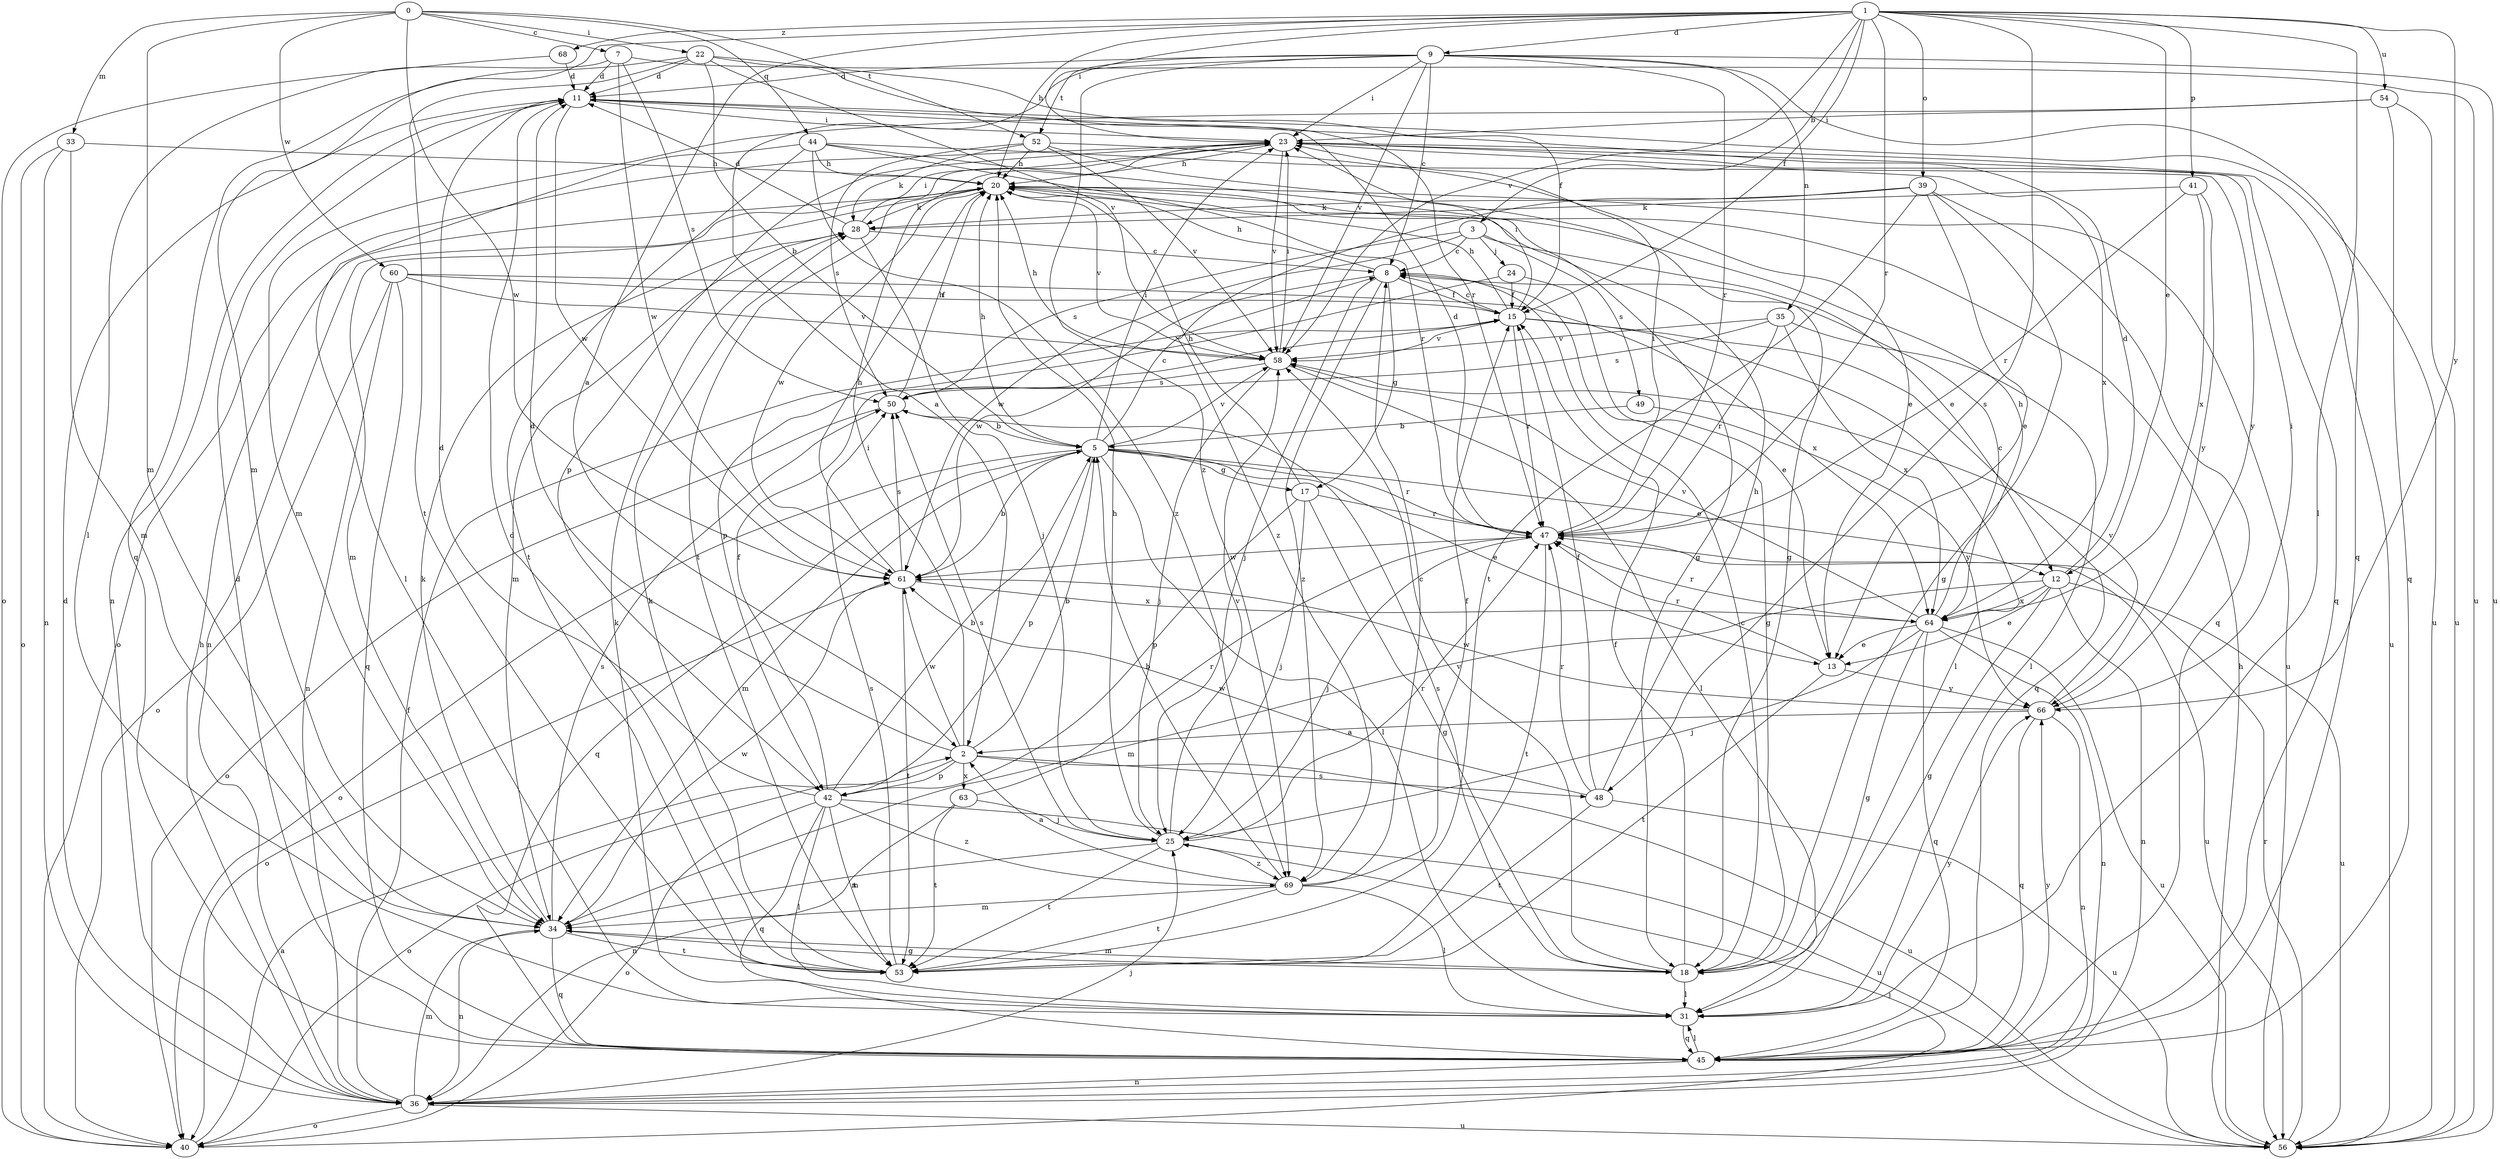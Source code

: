 strict digraph  {
0;
1;
2;
3;
5;
7;
8;
9;
11;
12;
13;
15;
17;
18;
20;
22;
23;
24;
25;
28;
31;
33;
34;
35;
36;
39;
40;
41;
42;
44;
45;
47;
48;
49;
50;
52;
53;
54;
56;
58;
60;
61;
63;
64;
66;
68;
69;
0 -> 7  [label=c];
0 -> 22  [label=i];
0 -> 33  [label=m];
0 -> 34  [label=m];
0 -> 44  [label=q];
0 -> 52  [label=t];
0 -> 60  [label=w];
0 -> 61  [label=w];
1 -> 2  [label=a];
1 -> 3  [label=b];
1 -> 9  [label=d];
1 -> 12  [label=e];
1 -> 15  [label=f];
1 -> 20  [label=h];
1 -> 23  [label=i];
1 -> 31  [label=l];
1 -> 34  [label=m];
1 -> 39  [label=o];
1 -> 41  [label=p];
1 -> 47  [label=r];
1 -> 48  [label=s];
1 -> 54  [label=u];
1 -> 58  [label=v];
1 -> 66  [label=y];
1 -> 68  [label=z];
2 -> 5  [label=b];
2 -> 11  [label=d];
2 -> 23  [label=i];
2 -> 40  [label=o];
2 -> 42  [label=p];
2 -> 48  [label=s];
2 -> 56  [label=u];
2 -> 61  [label=w];
2 -> 63  [label=x];
3 -> 8  [label=c];
3 -> 12  [label=e];
3 -> 24  [label=j];
3 -> 49  [label=s];
3 -> 50  [label=s];
3 -> 61  [label=w];
5 -> 8  [label=c];
5 -> 12  [label=e];
5 -> 13  [label=e];
5 -> 17  [label=g];
5 -> 20  [label=h];
5 -> 23  [label=i];
5 -> 31  [label=l];
5 -> 34  [label=m];
5 -> 40  [label=o];
5 -> 42  [label=p];
5 -> 45  [label=q];
5 -> 47  [label=r];
5 -> 58  [label=v];
7 -> 11  [label=d];
7 -> 31  [label=l];
7 -> 50  [label=s];
7 -> 56  [label=u];
7 -> 61  [label=w];
8 -> 15  [label=f];
8 -> 17  [label=g];
8 -> 18  [label=g];
8 -> 20  [label=h];
8 -> 25  [label=j];
8 -> 61  [label=w];
8 -> 69  [label=z];
9 -> 2  [label=a];
9 -> 8  [label=c];
9 -> 11  [label=d];
9 -> 23  [label=i];
9 -> 35  [label=n];
9 -> 45  [label=q];
9 -> 47  [label=r];
9 -> 52  [label=t];
9 -> 56  [label=u];
9 -> 58  [label=v];
9 -> 69  [label=z];
11 -> 23  [label=i];
11 -> 36  [label=n];
11 -> 56  [label=u];
11 -> 61  [label=w];
12 -> 11  [label=d];
12 -> 13  [label=e];
12 -> 18  [label=g];
12 -> 34  [label=m];
12 -> 36  [label=n];
12 -> 56  [label=u];
12 -> 64  [label=x];
13 -> 47  [label=r];
13 -> 53  [label=t];
13 -> 66  [label=y];
15 -> 8  [label=c];
15 -> 20  [label=h];
15 -> 23  [label=i];
15 -> 31  [label=l];
15 -> 45  [label=q];
15 -> 47  [label=r];
15 -> 58  [label=v];
17 -> 18  [label=g];
17 -> 20  [label=h];
17 -> 25  [label=j];
17 -> 42  [label=p];
17 -> 47  [label=r];
18 -> 8  [label=c];
18 -> 15  [label=f];
18 -> 31  [label=l];
18 -> 34  [label=m];
18 -> 50  [label=s];
18 -> 58  [label=v];
20 -> 28  [label=k];
20 -> 34  [label=m];
20 -> 36  [label=n];
20 -> 56  [label=u];
20 -> 58  [label=v];
20 -> 61  [label=w];
22 -> 5  [label=b];
22 -> 11  [label=d];
22 -> 15  [label=f];
22 -> 45  [label=q];
22 -> 47  [label=r];
22 -> 53  [label=t];
22 -> 58  [label=v];
23 -> 20  [label=h];
23 -> 40  [label=o];
23 -> 42  [label=p];
23 -> 45  [label=q];
23 -> 53  [label=t];
23 -> 56  [label=u];
23 -> 58  [label=v];
23 -> 64  [label=x];
24 -> 13  [label=e];
24 -> 15  [label=f];
24 -> 42  [label=p];
25 -> 20  [label=h];
25 -> 34  [label=m];
25 -> 47  [label=r];
25 -> 50  [label=s];
25 -> 53  [label=t];
25 -> 58  [label=v];
25 -> 69  [label=z];
28 -> 8  [label=c];
28 -> 11  [label=d];
28 -> 23  [label=i];
28 -> 25  [label=j];
28 -> 34  [label=m];
31 -> 28  [label=k];
31 -> 45  [label=q];
31 -> 66  [label=y];
33 -> 20  [label=h];
33 -> 34  [label=m];
33 -> 36  [label=n];
33 -> 40  [label=o];
34 -> 18  [label=g];
34 -> 28  [label=k];
34 -> 36  [label=n];
34 -> 45  [label=q];
34 -> 50  [label=s];
34 -> 53  [label=t];
34 -> 61  [label=w];
35 -> 31  [label=l];
35 -> 47  [label=r];
35 -> 50  [label=s];
35 -> 58  [label=v];
35 -> 64  [label=x];
36 -> 11  [label=d];
36 -> 15  [label=f];
36 -> 20  [label=h];
36 -> 25  [label=j];
36 -> 34  [label=m];
36 -> 40  [label=o];
36 -> 56  [label=u];
39 -> 13  [label=e];
39 -> 18  [label=g];
39 -> 28  [label=k];
39 -> 45  [label=q];
39 -> 53  [label=t];
39 -> 69  [label=z];
40 -> 2  [label=a];
40 -> 25  [label=j];
41 -> 28  [label=k];
41 -> 47  [label=r];
41 -> 64  [label=x];
41 -> 66  [label=y];
42 -> 5  [label=b];
42 -> 11  [label=d];
42 -> 15  [label=f];
42 -> 31  [label=l];
42 -> 40  [label=o];
42 -> 45  [label=q];
42 -> 53  [label=t];
42 -> 56  [label=u];
42 -> 69  [label=z];
44 -> 18  [label=g];
44 -> 20  [label=h];
44 -> 31  [label=l];
44 -> 47  [label=r];
44 -> 53  [label=t];
44 -> 66  [label=y];
44 -> 69  [label=z];
45 -> 11  [label=d];
45 -> 31  [label=l];
45 -> 36  [label=n];
45 -> 66  [label=y];
47 -> 11  [label=d];
47 -> 23  [label=i];
47 -> 25  [label=j];
47 -> 53  [label=t];
47 -> 56  [label=u];
47 -> 61  [label=w];
48 -> 15  [label=f];
48 -> 20  [label=h];
48 -> 47  [label=r];
48 -> 53  [label=t];
48 -> 56  [label=u];
48 -> 61  [label=w];
49 -> 5  [label=b];
49 -> 66  [label=y];
50 -> 5  [label=b];
50 -> 20  [label=h];
50 -> 40  [label=o];
52 -> 13  [label=e];
52 -> 18  [label=g];
52 -> 20  [label=h];
52 -> 28  [label=k];
52 -> 50  [label=s];
52 -> 58  [label=v];
53 -> 11  [label=d];
53 -> 28  [label=k];
53 -> 50  [label=s];
54 -> 23  [label=i];
54 -> 34  [label=m];
54 -> 45  [label=q];
54 -> 56  [label=u];
56 -> 20  [label=h];
56 -> 47  [label=r];
58 -> 20  [label=h];
58 -> 23  [label=i];
58 -> 25  [label=j];
58 -> 31  [label=l];
58 -> 50  [label=s];
60 -> 15  [label=f];
60 -> 36  [label=n];
60 -> 40  [label=o];
60 -> 45  [label=q];
60 -> 58  [label=v];
60 -> 64  [label=x];
61 -> 5  [label=b];
61 -> 20  [label=h];
61 -> 40  [label=o];
61 -> 50  [label=s];
61 -> 53  [label=t];
61 -> 64  [label=x];
63 -> 25  [label=j];
63 -> 36  [label=n];
63 -> 47  [label=r];
63 -> 53  [label=t];
64 -> 8  [label=c];
64 -> 13  [label=e];
64 -> 18  [label=g];
64 -> 20  [label=h];
64 -> 25  [label=j];
64 -> 36  [label=n];
64 -> 45  [label=q];
64 -> 47  [label=r];
64 -> 56  [label=u];
64 -> 58  [label=v];
66 -> 2  [label=a];
66 -> 23  [label=i];
66 -> 36  [label=n];
66 -> 45  [label=q];
66 -> 58  [label=v];
66 -> 61  [label=w];
68 -> 11  [label=d];
68 -> 40  [label=o];
69 -> 2  [label=a];
69 -> 5  [label=b];
69 -> 8  [label=c];
69 -> 15  [label=f];
69 -> 31  [label=l];
69 -> 34  [label=m];
69 -> 53  [label=t];
}
